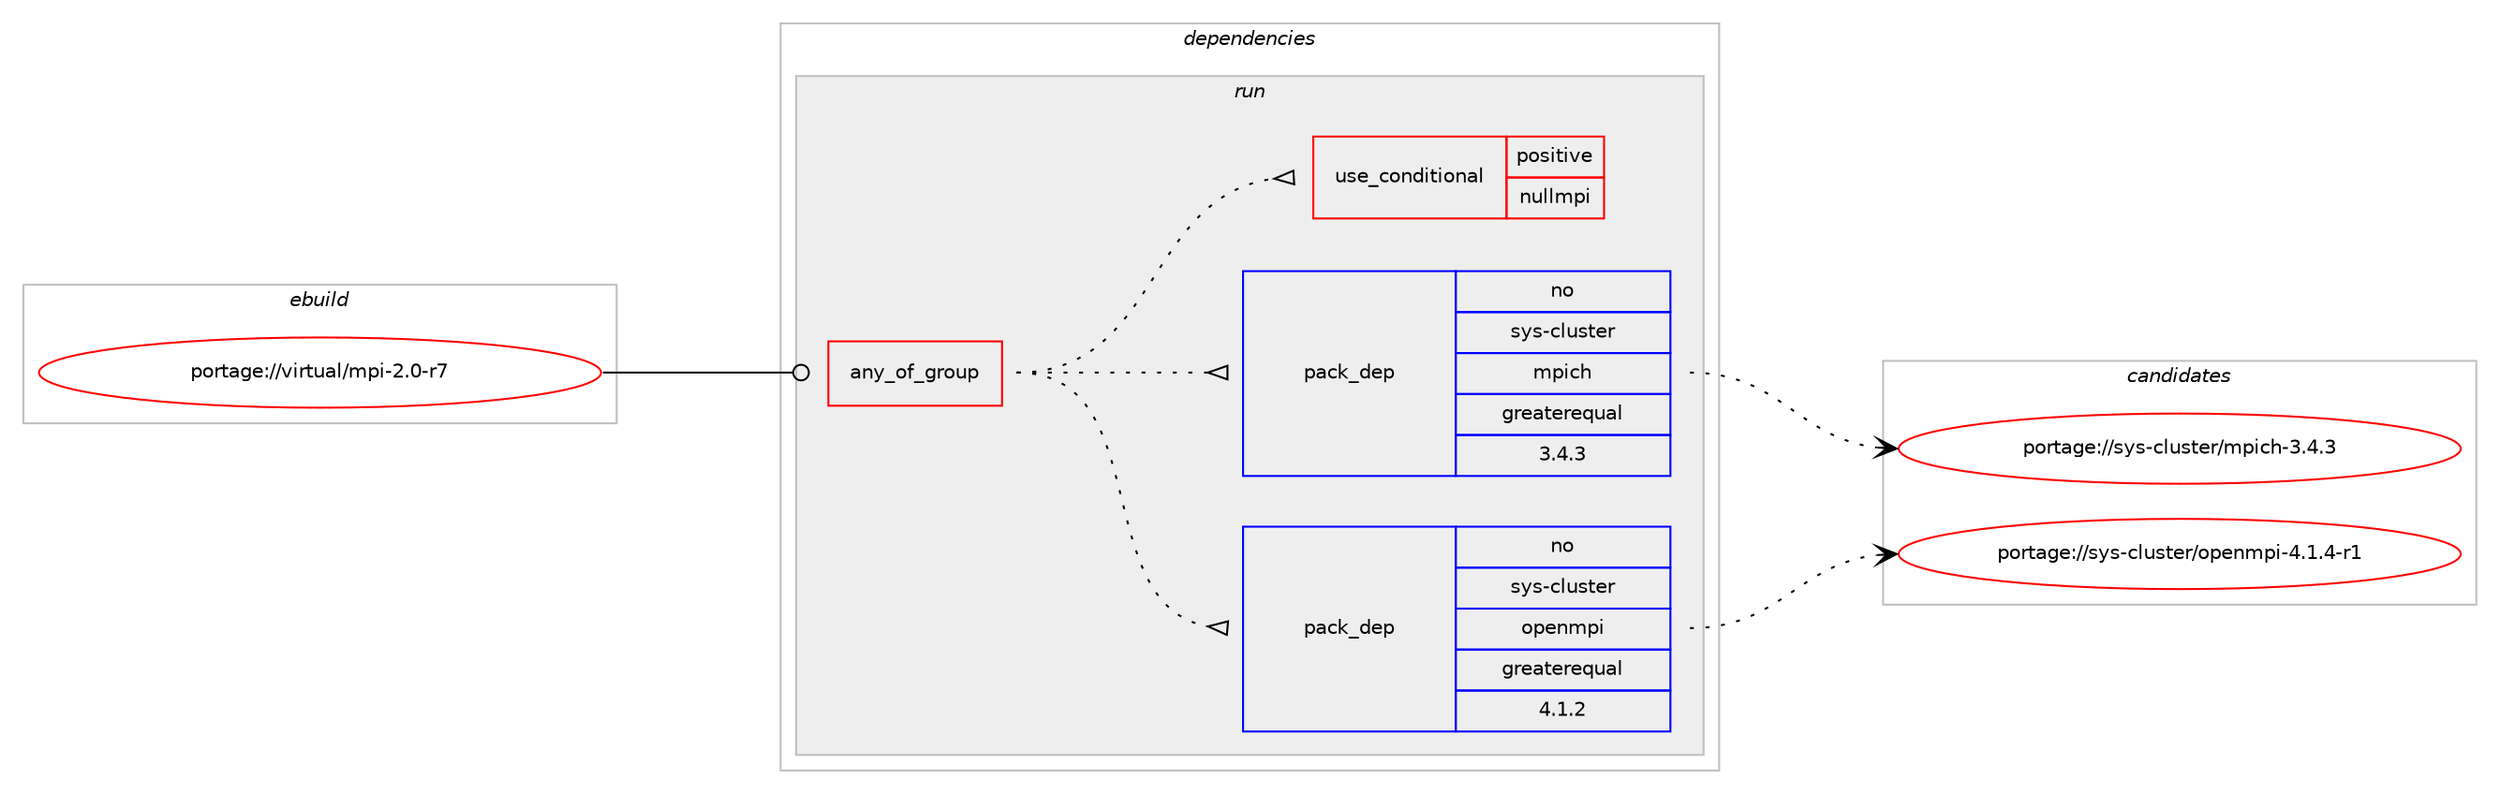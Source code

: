 digraph prolog {

# *************
# Graph options
# *************

newrank=true;
concentrate=true;
compound=true;
graph [rankdir=LR,fontname=Helvetica,fontsize=10,ranksep=1.5];#, ranksep=2.5, nodesep=0.2];
edge  [arrowhead=vee];
node  [fontname=Helvetica,fontsize=10];

# **********
# The ebuild
# **********

subgraph cluster_leftcol {
color=gray;
rank=same;
label=<<i>ebuild</i>>;
id [label="portage://virtual/mpi-2.0-r7", color=red, width=4, href="../virtual/mpi-2.0-r7.svg"];
}

# ****************
# The dependencies
# ****************

subgraph cluster_midcol {
color=gray;
label=<<i>dependencies</i>>;
subgraph cluster_compile {
fillcolor="#eeeeee";
style=filled;
label=<<i>compile</i>>;
}
subgraph cluster_compileandrun {
fillcolor="#eeeeee";
style=filled;
label=<<i>compile and run</i>>;
}
subgraph cluster_run {
fillcolor="#eeeeee";
style=filled;
label=<<i>run</i>>;
subgraph any28 {
dependency865 [label=<<TABLE BORDER="0" CELLBORDER="1" CELLSPACING="0" CELLPADDING="4"><TR><TD CELLPADDING="10">any_of_group</TD></TR></TABLE>>, shape=none, color=red];subgraph pack406 {
dependency866 [label=<<TABLE BORDER="0" CELLBORDER="1" CELLSPACING="0" CELLPADDING="4" WIDTH="220"><TR><TD ROWSPAN="6" CELLPADDING="30">pack_dep</TD></TR><TR><TD WIDTH="110">no</TD></TR><TR><TD>sys-cluster</TD></TR><TR><TD>openmpi</TD></TR><TR><TD>greaterequal</TD></TR><TR><TD>4.1.2</TD></TR></TABLE>>, shape=none, color=blue];
}
dependency865:e -> dependency866:w [weight=20,style="dotted",arrowhead="oinv"];
subgraph pack407 {
dependency867 [label=<<TABLE BORDER="0" CELLBORDER="1" CELLSPACING="0" CELLPADDING="4" WIDTH="220"><TR><TD ROWSPAN="6" CELLPADDING="30">pack_dep</TD></TR><TR><TD WIDTH="110">no</TD></TR><TR><TD>sys-cluster</TD></TR><TR><TD>mpich</TD></TR><TR><TD>greaterequal</TD></TR><TR><TD>3.4.3</TD></TR></TABLE>>, shape=none, color=blue];
}
dependency865:e -> dependency867:w [weight=20,style="dotted",arrowhead="oinv"];
# *** BEGIN UNKNOWN DEPENDENCY TYPE (TODO) ***
# dependency865 -> package_dependency(portage://virtual/mpi-2.0-r7,run,no,sys-cluster,native-mpi,none,[,,],[],[])
# *** END UNKNOWN DEPENDENCY TYPE (TODO) ***

subgraph cond433 {
dependency868 [label=<<TABLE BORDER="0" CELLBORDER="1" CELLSPACING="0" CELLPADDING="4"><TR><TD ROWSPAN="3" CELLPADDING="10">use_conditional</TD></TR><TR><TD>positive</TD></TR><TR><TD>nullmpi</TD></TR></TABLE>>, shape=none, color=red];
# *** BEGIN UNKNOWN DEPENDENCY TYPE (TODO) ***
# dependency868 -> package_dependency(portage://virtual/mpi-2.0-r7,run,no,sys-cluster,nullmpi,none,[,,],[],[use(optenable(abi_x86_32),negative),use(optenable(abi_x86_64),negative),use(optenable(abi_x86_x32),negative),use(optenable(abi_mips_n32),negative),use(optenable(abi_mips_n64),negative),use(optenable(abi_mips_o32),negative),use(optenable(abi_s390_32),negative),use(optenable(abi_s390_64),negative),use(optenable(cxx),negative),use(optenable(fortran),negative),use(optenable(romio),negative),use(optenable(threads),negative)])
# *** END UNKNOWN DEPENDENCY TYPE (TODO) ***

}
dependency865:e -> dependency868:w [weight=20,style="dotted",arrowhead="oinv"];
}
id:e -> dependency865:w [weight=20,style="solid",arrowhead="odot"];
}
}

# **************
# The candidates
# **************

subgraph cluster_choices {
rank=same;
color=gray;
label=<<i>candidates</i>>;

subgraph choice406 {
color=black;
nodesep=1;
choice1151211154599108117115116101114471111121011101091121054552464946524511449 [label="portage://sys-cluster/openmpi-4.1.4-r1", color=red, width=4,href="../sys-cluster/openmpi-4.1.4-r1.svg"];
dependency866:e -> choice1151211154599108117115116101114471111121011101091121054552464946524511449:w [style=dotted,weight="100"];
}
subgraph choice407 {
color=black;
nodesep=1;
choice11512111545991081171151161011144710911210599104455146524651 [label="portage://sys-cluster/mpich-3.4.3", color=red, width=4,href="../sys-cluster/mpich-3.4.3.svg"];
dependency867:e -> choice11512111545991081171151161011144710911210599104455146524651:w [style=dotted,weight="100"];
}
}

}
